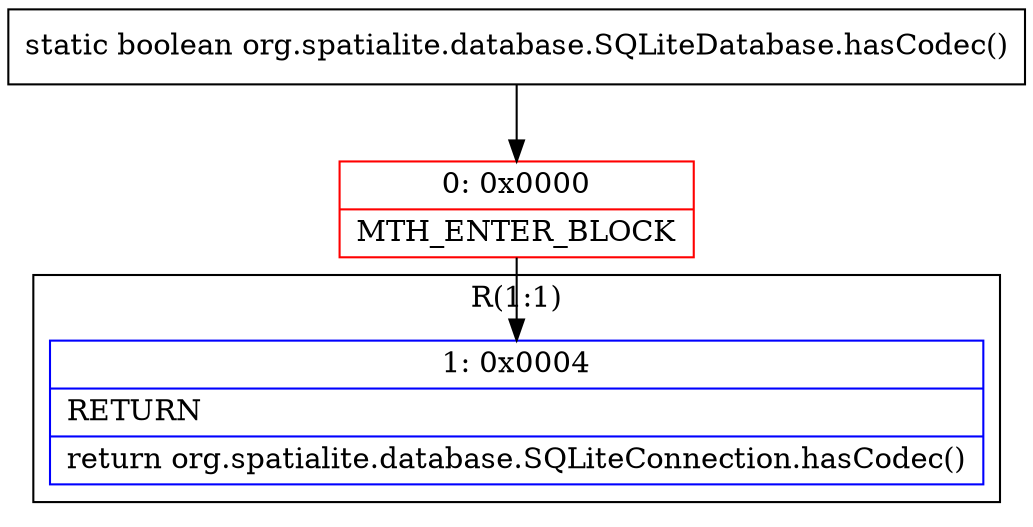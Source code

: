 digraph "CFG fororg.spatialite.database.SQLiteDatabase.hasCodec()Z" {
subgraph cluster_Region_80027439 {
label = "R(1:1)";
node [shape=record,color=blue];
Node_1 [shape=record,label="{1\:\ 0x0004|RETURN\l|return org.spatialite.database.SQLiteConnection.hasCodec()\l}"];
}
Node_0 [shape=record,color=red,label="{0\:\ 0x0000|MTH_ENTER_BLOCK\l}"];
MethodNode[shape=record,label="{static boolean org.spatialite.database.SQLiteDatabase.hasCodec() }"];
MethodNode -> Node_0;
Node_0 -> Node_1;
}

